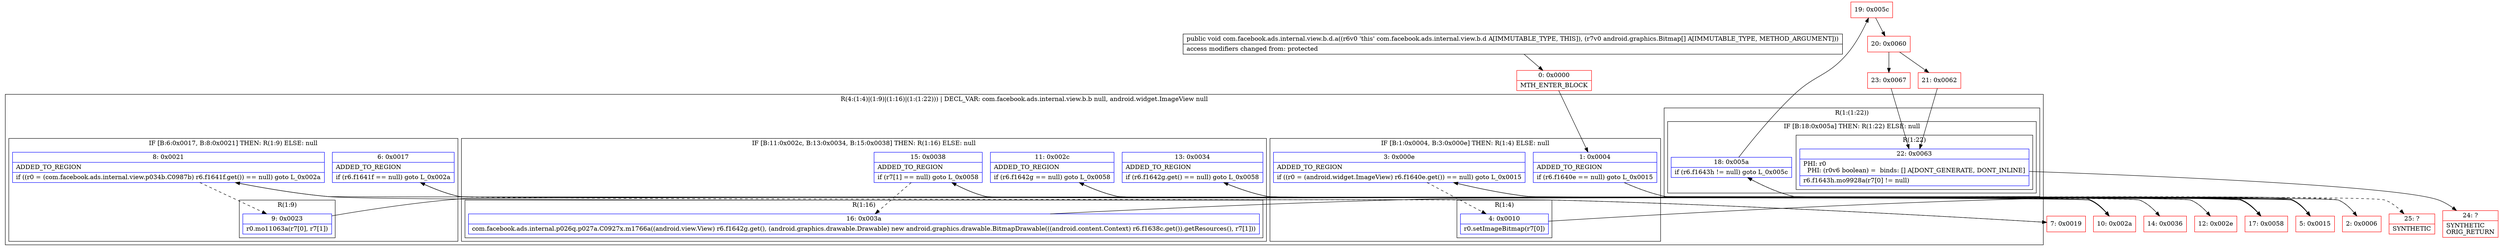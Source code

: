 digraph "CFG forcom.facebook.ads.internal.view.b.d.a([Landroid\/graphics\/Bitmap;)V" {
subgraph cluster_Region_632433903 {
label = "R(4:(1:4)|(1:9)|(1:16)|(1:(1:22))) | DECL_VAR: com.facebook.ads.internal.view.b.b null, android.widget.ImageView null\l";
node [shape=record,color=blue];
subgraph cluster_IfRegion_59546748 {
label = "IF [B:1:0x0004, B:3:0x000e] THEN: R(1:4) ELSE: null";
node [shape=record,color=blue];
Node_1 [shape=record,label="{1\:\ 0x0004|ADDED_TO_REGION\l|if (r6.f1640e == null) goto L_0x0015\l}"];
Node_3 [shape=record,label="{3\:\ 0x000e|ADDED_TO_REGION\l|if ((r0 = (android.widget.ImageView) r6.f1640e.get()) == null) goto L_0x0015\l}"];
subgraph cluster_Region_228444274 {
label = "R(1:4)";
node [shape=record,color=blue];
Node_4 [shape=record,label="{4\:\ 0x0010|r0.setImageBitmap(r7[0])\l}"];
}
}
subgraph cluster_IfRegion_1986854824 {
label = "IF [B:6:0x0017, B:8:0x0021] THEN: R(1:9) ELSE: null";
node [shape=record,color=blue];
Node_6 [shape=record,label="{6\:\ 0x0017|ADDED_TO_REGION\l|if (r6.f1641f == null) goto L_0x002a\l}"];
Node_8 [shape=record,label="{8\:\ 0x0021|ADDED_TO_REGION\l|if ((r0 = (com.facebook.ads.internal.view.p034b.C0987b) r6.f1641f.get()) == null) goto L_0x002a\l}"];
subgraph cluster_Region_1116565726 {
label = "R(1:9)";
node [shape=record,color=blue];
Node_9 [shape=record,label="{9\:\ 0x0023|r0.mo11063a(r7[0], r7[1])\l}"];
}
}
subgraph cluster_IfRegion_629500815 {
label = "IF [B:11:0x002c, B:13:0x0034, B:15:0x0038] THEN: R(1:16) ELSE: null";
node [shape=record,color=blue];
Node_11 [shape=record,label="{11\:\ 0x002c|ADDED_TO_REGION\l|if (r6.f1642g == null) goto L_0x0058\l}"];
Node_13 [shape=record,label="{13\:\ 0x0034|ADDED_TO_REGION\l|if (r6.f1642g.get() == null) goto L_0x0058\l}"];
Node_15 [shape=record,label="{15\:\ 0x0038|ADDED_TO_REGION\l|if (r7[1] == null) goto L_0x0058\l}"];
subgraph cluster_Region_1178134805 {
label = "R(1:16)";
node [shape=record,color=blue];
Node_16 [shape=record,label="{16\:\ 0x003a|com.facebook.ads.internal.p026q.p027a.C0927x.m1766a((android.view.View) r6.f1642g.get(), (android.graphics.drawable.Drawable) new android.graphics.drawable.BitmapDrawable(((android.content.Context) r6.f1638c.get()).getResources(), r7[1]))\l}"];
}
}
subgraph cluster_Region_1471729605 {
label = "R(1:(1:22))";
node [shape=record,color=blue];
subgraph cluster_IfRegion_2124041836 {
label = "IF [B:18:0x005a] THEN: R(1:22) ELSE: null";
node [shape=record,color=blue];
Node_18 [shape=record,label="{18\:\ 0x005a|if (r6.f1643h != null) goto L_0x005c\l}"];
subgraph cluster_Region_1884130083 {
label = "R(1:22)";
node [shape=record,color=blue];
Node_22 [shape=record,label="{22\:\ 0x0063|PHI: r0 \l  PHI: (r0v6 boolean) =  binds: [] A[DONT_GENERATE, DONT_INLINE]\l|r6.f1643h.mo9928a(r7[0] != null)\l}"];
}
}
}
}
Node_0 [shape=record,color=red,label="{0\:\ 0x0000|MTH_ENTER_BLOCK\l}"];
Node_2 [shape=record,color=red,label="{2\:\ 0x0006}"];
Node_5 [shape=record,color=red,label="{5\:\ 0x0015}"];
Node_7 [shape=record,color=red,label="{7\:\ 0x0019}"];
Node_10 [shape=record,color=red,label="{10\:\ 0x002a}"];
Node_12 [shape=record,color=red,label="{12\:\ 0x002e}"];
Node_14 [shape=record,color=red,label="{14\:\ 0x0036}"];
Node_17 [shape=record,color=red,label="{17\:\ 0x0058}"];
Node_19 [shape=record,color=red,label="{19\:\ 0x005c}"];
Node_20 [shape=record,color=red,label="{20\:\ 0x0060}"];
Node_21 [shape=record,color=red,label="{21\:\ 0x0062}"];
Node_23 [shape=record,color=red,label="{23\:\ 0x0067}"];
Node_24 [shape=record,color=red,label="{24\:\ ?|SYNTHETIC\lORIG_RETURN\l}"];
Node_25 [shape=record,color=red,label="{25\:\ ?|SYNTHETIC\l}"];
MethodNode[shape=record,label="{public void com.facebook.ads.internal.view.b.d.a((r6v0 'this' com.facebook.ads.internal.view.b.d A[IMMUTABLE_TYPE, THIS]), (r7v0 android.graphics.Bitmap[] A[IMMUTABLE_TYPE, METHOD_ARGUMENT]))  | access modifiers changed from: protected\l}"];
MethodNode -> Node_0;
Node_1 -> Node_2[style=dashed];
Node_1 -> Node_5;
Node_3 -> Node_4[style=dashed];
Node_3 -> Node_5;
Node_4 -> Node_5;
Node_6 -> Node_7[style=dashed];
Node_6 -> Node_10;
Node_8 -> Node_9[style=dashed];
Node_8 -> Node_10;
Node_9 -> Node_10;
Node_11 -> Node_12[style=dashed];
Node_11 -> Node_17;
Node_13 -> Node_14[style=dashed];
Node_13 -> Node_17;
Node_15 -> Node_16[style=dashed];
Node_15 -> Node_17;
Node_16 -> Node_17;
Node_18 -> Node_19;
Node_18 -> Node_25[style=dashed];
Node_22 -> Node_24;
Node_0 -> Node_1;
Node_2 -> Node_3;
Node_5 -> Node_6;
Node_7 -> Node_8;
Node_10 -> Node_11;
Node_12 -> Node_13;
Node_14 -> Node_15;
Node_17 -> Node_18;
Node_19 -> Node_20;
Node_20 -> Node_21;
Node_20 -> Node_23;
Node_21 -> Node_22;
Node_23 -> Node_22;
}


